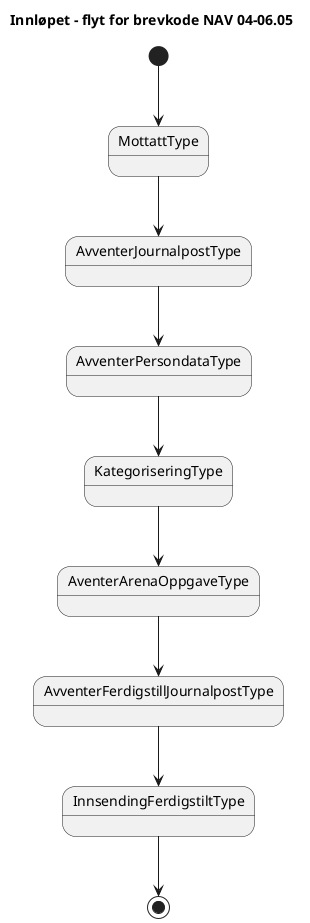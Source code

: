 @startuml
title 
Innløpet – flyt for brevkode NAV 04-06.05
end title           
[*]-->MottattType 
MottattType --> AvventerJournalpostType
AvventerJournalpostType --> AvventerPersondataType
AvventerPersondataType --> KategoriseringType
KategoriseringType --> AventerArenaOppgaveType
AventerArenaOppgaveType --> AvventerFerdigstillJournalpostType
AvventerFerdigstillJournalpostType --> InnsendingFerdigstiltType
InnsendingFerdigstiltType--> [*]
@enduml